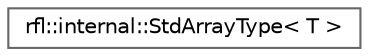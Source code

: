 digraph "类继承关系图"
{
 // LATEX_PDF_SIZE
  bgcolor="transparent";
  edge [fontname=Helvetica,fontsize=10,labelfontname=Helvetica,labelfontsize=10];
  node [fontname=Helvetica,fontsize=10,shape=box,height=0.2,width=0.4];
  rankdir="LR";
  Node0 [id="Node000000",label="rfl::internal::StdArrayType\< T \>",height=0.2,width=0.4,color="grey40", fillcolor="white", style="filled",URL="$structrfl_1_1internal_1_1_std_array_type.html",tooltip=" "];
}
